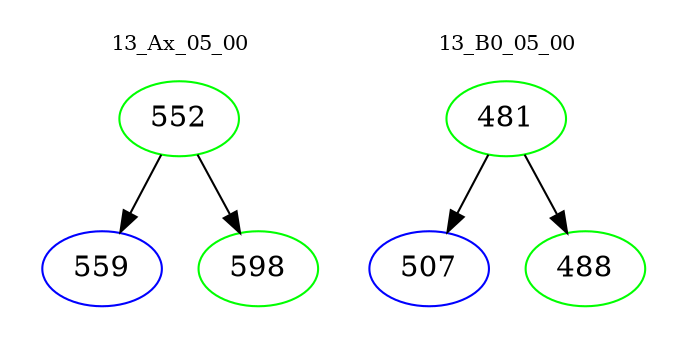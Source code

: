 digraph{
subgraph cluster_0 {
color = white
label = "13_Ax_05_00";
fontsize=10;
T0_552 [label="552", color="green"]
T0_552 -> T0_559 [color="black"]
T0_559 [label="559", color="blue"]
T0_552 -> T0_598 [color="black"]
T0_598 [label="598", color="green"]
}
subgraph cluster_1 {
color = white
label = "13_B0_05_00";
fontsize=10;
T1_481 [label="481", color="green"]
T1_481 -> T1_507 [color="black"]
T1_507 [label="507", color="blue"]
T1_481 -> T1_488 [color="black"]
T1_488 [label="488", color="green"]
}
}
